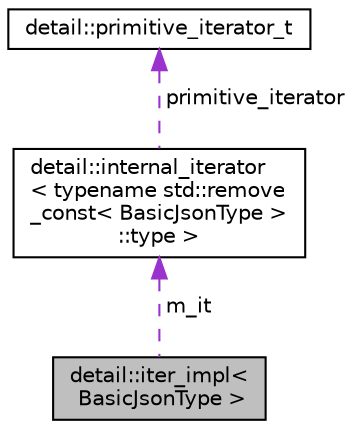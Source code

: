 digraph "detail::iter_impl&lt; BasicJsonType &gt;"
{
 // LATEX_PDF_SIZE
  edge [fontname="Helvetica",fontsize="10",labelfontname="Helvetica",labelfontsize="10"];
  node [fontname="Helvetica",fontsize="10",shape=record];
  Node1 [label="detail::iter_impl\<\l BasicJsonType \>",height=0.2,width=0.4,color="black", fillcolor="grey75", style="filled", fontcolor="black",tooltip="a template for a bidirectional iterator for the basic_json class This class implements a both iterato..."];
  Node2 -> Node1 [dir="back",color="darkorchid3",fontsize="10",style="dashed",label=" m_it" ,fontname="Helvetica"];
  Node2 [label="detail::internal_iterator\l\< typename std::remove\l_const\< BasicJsonType \>\l::type \>",height=0.2,width=0.4,color="black", fillcolor="white", style="filled",URL="$structdetail_1_1internal__iterator.html",tooltip=" "];
  Node3 -> Node2 [dir="back",color="darkorchid3",fontsize="10",style="dashed",label=" primitive_iterator" ,fontname="Helvetica"];
  Node3 [label="detail::primitive_iterator_t",height=0.2,width=0.4,color="black", fillcolor="white", style="filled",URL="$classdetail_1_1primitive__iterator__t.html",tooltip=" "];
}

